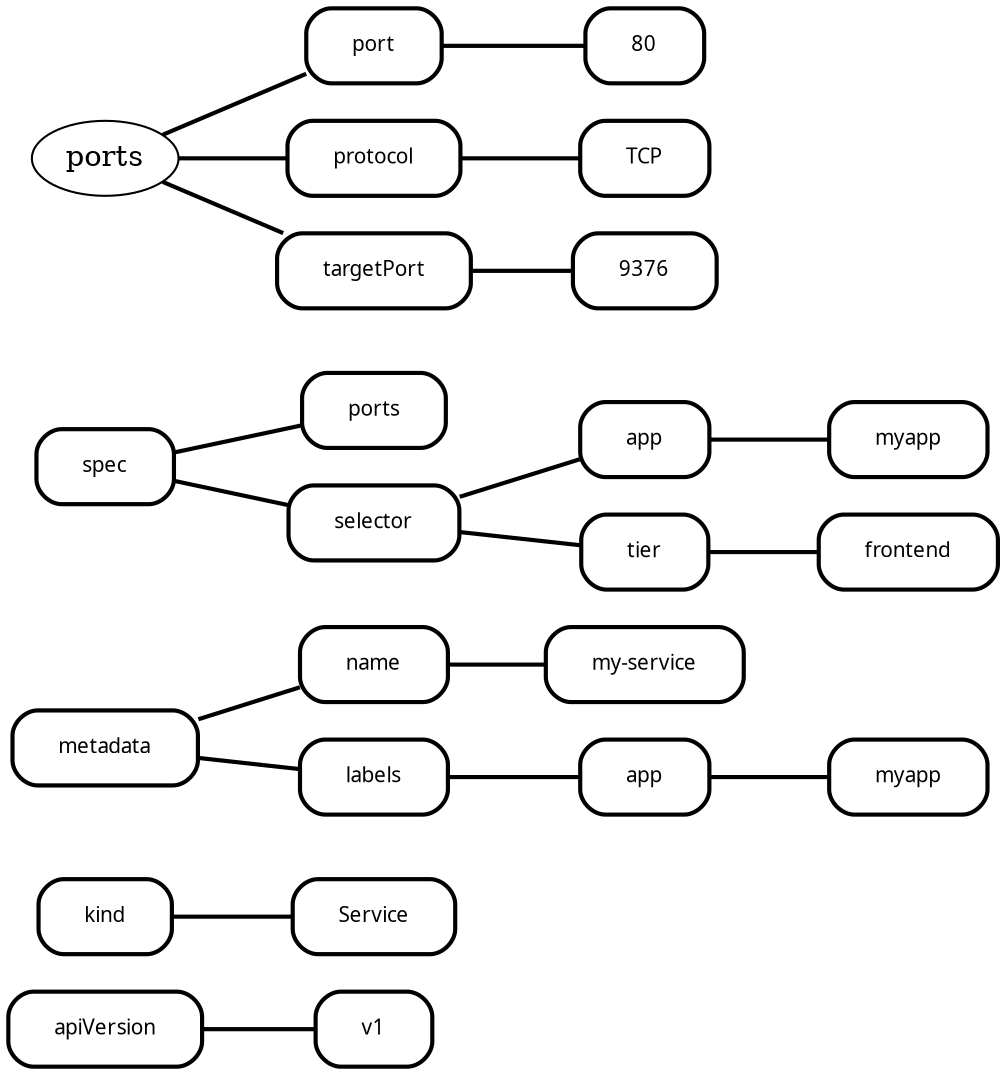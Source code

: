 digraph  {
rankdir=LR;
apiVersion [fillcolor="#fafafa", fontname="Fira Mono", fontsize=10, label=apiVersion, margin="0.3,0.1", penwidth="2.0", shape=box, style=rounded];
"apiVersion/v1" [fillcolor="#fafafa", fontname="Fira Mono", fontsize=10, label=v1, margin="0.3,0.1", penwidth="2.0", shape=box, style=rounded];
kind [fillcolor="#fafafa", fontname="Fira Mono", fontsize=10, label=kind, margin="0.3,0.1", penwidth="2.0", shape=box, style=rounded];
"kind/Service" [fillcolor="#fafafa", fontname="Fira Mono", fontsize=10, label=Service, margin="0.3,0.1", penwidth="2.0", shape=box, style=rounded];
metadata [fillcolor="#fafafa", fontname="Fira Mono", fontsize=10, label=metadata, margin="0.3,0.1", penwidth="2.0", shape=box, style=rounded];
"metadata/name" [fillcolor="#fafafa", fontname="Fira Mono", fontsize=10, label=name, margin="0.3,0.1", penwidth="2.0", shape=box, style=rounded];
"metadata/name/my-service" [fillcolor="#fafafa", fontname="Fira Mono", fontsize=10, label="my-service", margin="0.3,0.1", penwidth="2.0", shape=box, style=rounded];
"metadata/labels" [fillcolor="#fafafa", fontname="Fira Mono", fontsize=10, label=labels, margin="0.3,0.1", penwidth="2.0", shape=box, style=rounded];
"metadata/labels/app" [fillcolor="#fafafa", fontname="Fira Mono", fontsize=10, label=app, margin="0.3,0.1", penwidth="2.0", shape=box, style=rounded];
"metadata/labels/app/myapp" [fillcolor="#fafafa", fontname="Fira Mono", fontsize=10, label=myapp, margin="0.3,0.1", penwidth="2.0", shape=box, style=rounded];
spec [fillcolor="#fafafa", fontname="Fira Mono", fontsize=10, label=spec, margin="0.3,0.1", penwidth="2.0", shape=box, style=rounded];
"spec/ports" [fillcolor="#fafafa", fontname="Fira Mono", fontsize=10, label=ports, margin="0.3,0.1", penwidth="2.0", shape=box, style=rounded];
"spec/ports/0/spec/ports/port" [fillcolor="#fafafa", fontname="Fira Mono", fontsize=10, label=port, margin="0.3,0.1", penwidth="2.0", shape=box, style=rounded];
"spec/ports/0/spec/ports" [label=ports];
"spec/ports/0/spec/ports/port/80" [fillcolor="#fafafa", fontname="Fira Mono", fontsize=10, label=80, margin="0.3,0.1", penwidth="2.0", shape=box, style=rounded];
"spec/ports/0/spec/ports/protocol" [fillcolor="#fafafa", fontname="Fira Mono", fontsize=10, label=protocol, margin="0.3,0.1", penwidth="2.0", shape=box, style=rounded];
"spec/ports/0/spec/ports/protocol/TCP" [fillcolor="#fafafa", fontname="Fira Mono", fontsize=10, label=TCP, margin="0.3,0.1", penwidth="2.0", shape=box, style=rounded];
"spec/ports/0/spec/ports/targetPort" [fillcolor="#fafafa", fontname="Fira Mono", fontsize=10, label=targetPort, margin="0.3,0.1", penwidth="2.0", shape=box, style=rounded];
"spec/ports/0/spec/ports/targetPort/9376" [fillcolor="#fafafa", fontname="Fira Mono", fontsize=10, label=9376, margin="0.3,0.1", penwidth="2.0", shape=box, style=rounded];
"spec/selector" [fillcolor="#fafafa", fontname="Fira Mono", fontsize=10, label=selector, margin="0.3,0.1", penwidth="2.0", shape=box, style=rounded];
"spec/selector/app" [fillcolor="#fafafa", fontname="Fira Mono", fontsize=10, label=app, margin="0.3,0.1", penwidth="2.0", shape=box, style=rounded];
"spec/selector/app/myapp" [fillcolor="#fafafa", fontname="Fira Mono", fontsize=10, label=myapp, margin="0.3,0.1", penwidth="2.0", shape=box, style=rounded];
"spec/selector/tier" [fillcolor="#fafafa", fontname="Fira Mono", fontsize=10, label=tier, margin="0.3,0.1", penwidth="2.0", shape=box, style=rounded];
"spec/selector/tier/frontend" [fillcolor="#fafafa", fontname="Fira Mono", fontsize=10, label=frontend, margin="0.3,0.1", penwidth="2.0", shape=box, style=rounded];
apiVersion -> "apiVersion/v1"  [arrowhead=none, key=0, penwidth="2.0"];
kind -> "kind/Service"  [arrowhead=none, key=0, penwidth="2.0"];
metadata -> "metadata/name"  [arrowhead=none, key=0, penwidth="2.0"];
metadata -> "metadata/labels"  [arrowhead=none, key=0, penwidth="2.0"];
"metadata/name" -> "metadata/name/my-service"  [arrowhead=none, key=0, penwidth="2.0"];
"metadata/labels" -> "metadata/labels/app"  [arrowhead=none, key=0, penwidth="2.0"];
"metadata/labels/app" -> "metadata/labels/app/myapp"  [arrowhead=none, key=0, penwidth="2.0"];
spec -> "spec/ports"  [arrowhead=none, key=0, penwidth="2.0"];
spec -> "spec/selector"  [arrowhead=none, key=0, penwidth="2.0"];
"spec/ports/0/spec/ports/port" -> "spec/ports/0/spec/ports/port/80"  [arrowhead=none, key=0, penwidth="2.0"];
"spec/ports/0/spec/ports" -> "spec/ports/0/spec/ports/port"  [arrowhead=none, key=0, penwidth="2.0"];
"spec/ports/0/spec/ports" -> "spec/ports/0/spec/ports/protocol"  [arrowhead=none, key=0, penwidth="2.0"];
"spec/ports/0/spec/ports" -> "spec/ports/0/spec/ports/targetPort"  [arrowhead=none, key=0, penwidth="2.0"];
"spec/ports/0/spec/ports/protocol" -> "spec/ports/0/spec/ports/protocol/TCP"  [arrowhead=none, key=0, penwidth="2.0"];
"spec/ports/0/spec/ports/targetPort" -> "spec/ports/0/spec/ports/targetPort/9376"  [arrowhead=none, key=0, penwidth="2.0"];
"spec/selector" -> "spec/selector/app"  [arrowhead=none, key=0, penwidth="2.0"];
"spec/selector" -> "spec/selector/tier"  [arrowhead=none, key=0, penwidth="2.0"];
"spec/selector/app" -> "spec/selector/app/myapp"  [arrowhead=none, key=0, penwidth="2.0"];
"spec/selector/tier" -> "spec/selector/tier/frontend"  [arrowhead=none, key=0, penwidth="2.0"];
}

